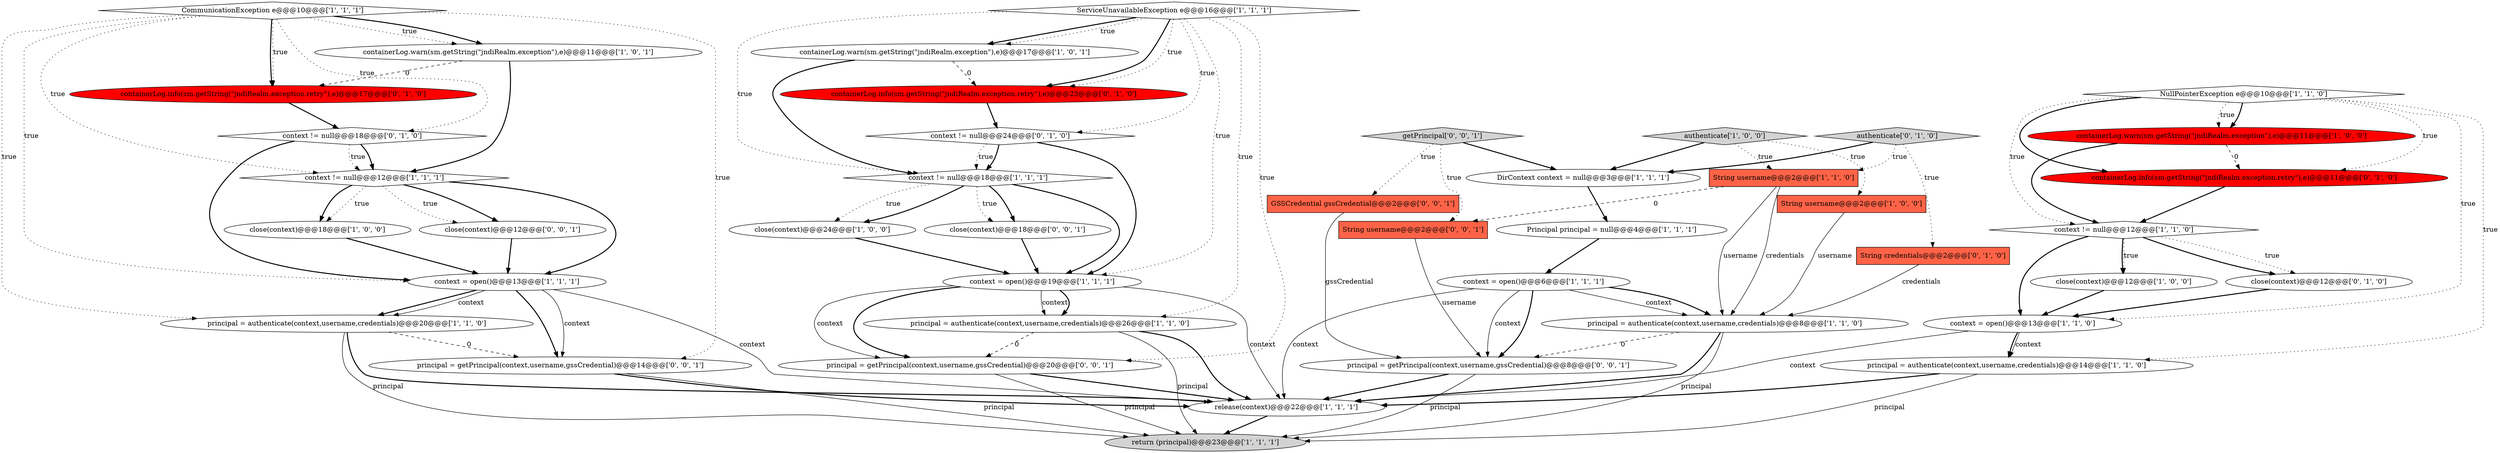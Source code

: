digraph {
15 [style = filled, label = "principal = authenticate(context,username,credentials)@@@20@@@['1', '1', '0']", fillcolor = white, shape = ellipse image = "AAA0AAABBB1BBB"];
5 [style = filled, label = "principal = authenticate(context,username,credentials)@@@26@@@['1', '1', '0']", fillcolor = white, shape = ellipse image = "AAA0AAABBB1BBB"];
25 [style = filled, label = "principal = authenticate(context,username,credentials)@@@8@@@['1', '1', '0']", fillcolor = white, shape = ellipse image = "AAA0AAABBB1BBB"];
17 [style = filled, label = "context != null@@@18@@@['1', '1', '1']", fillcolor = white, shape = diamond image = "AAA0AAABBB1BBB"];
33 [style = filled, label = "containerLog.info(sm.getString(\"jndiRealm.exception.retry\"),e)@@@17@@@['0', '1', '0']", fillcolor = red, shape = ellipse image = "AAA1AAABBB2BBB"];
3 [style = filled, label = "close(context)@@@24@@@['1', '0', '0']", fillcolor = white, shape = ellipse image = "AAA0AAABBB1BBB"];
41 [style = filled, label = "close(context)@@@18@@@['0', '0', '1']", fillcolor = white, shape = ellipse image = "AAA0AAABBB3BBB"];
23 [style = filled, label = "containerLog.warn(sm.getString(\"jndiRealm.exception\"),e)@@@11@@@['1', '0', '0']", fillcolor = red, shape = ellipse image = "AAA1AAABBB1BBB"];
7 [style = filled, label = "release(context)@@@22@@@['1', '1', '1']", fillcolor = white, shape = ellipse image = "AAA0AAABBB1BBB"];
10 [style = filled, label = "context = open()@@@19@@@['1', '1', '1']", fillcolor = white, shape = ellipse image = "AAA0AAABBB1BBB"];
39 [style = filled, label = "principal = getPrincipal(context,username,gssCredential)@@@8@@@['0', '0', '1']", fillcolor = white, shape = ellipse image = "AAA0AAABBB3BBB"];
34 [style = filled, label = "containerLog.info(sm.getString(\"jndiRealm.exception.retry\"),e)@@@23@@@['0', '1', '0']", fillcolor = red, shape = ellipse image = "AAA1AAABBB2BBB"];
11 [style = filled, label = "context = open()@@@6@@@['1', '1', '1']", fillcolor = white, shape = ellipse image = "AAA0AAABBB1BBB"];
9 [style = filled, label = "context != null@@@12@@@['1', '1', '0']", fillcolor = white, shape = diamond image = "AAA0AAABBB1BBB"];
28 [style = filled, label = "containerLog.info(sm.getString(\"jndiRealm.exception.retry\"),e)@@@11@@@['0', '1', '0']", fillcolor = red, shape = ellipse image = "AAA1AAABBB2BBB"];
30 [style = filled, label = "context != null@@@18@@@['0', '1', '0']", fillcolor = white, shape = diamond image = "AAA0AAABBB2BBB"];
4 [style = filled, label = "close(context)@@@18@@@['1', '0', '0']", fillcolor = white, shape = ellipse image = "AAA0AAABBB1BBB"];
40 [style = filled, label = "getPrincipal['0', '0', '1']", fillcolor = lightgray, shape = diamond image = "AAA0AAABBB3BBB"];
26 [style = filled, label = "CommunicationException e@@@10@@@['1', '1', '1']", fillcolor = white, shape = diamond image = "AAA0AAABBB1BBB"];
22 [style = filled, label = "containerLog.warn(sm.getString(\"jndiRealm.exception\"),e)@@@11@@@['1', '0', '1']", fillcolor = white, shape = ellipse image = "AAA0AAABBB1BBB"];
14 [style = filled, label = "context != null@@@12@@@['1', '1', '1']", fillcolor = white, shape = diamond image = "AAA0AAABBB1BBB"];
21 [style = filled, label = "String username@@@2@@@['1', '1', '0']", fillcolor = tomato, shape = box image = "AAA0AAABBB1BBB"];
0 [style = filled, label = "context = open()@@@13@@@['1', '1', '0']", fillcolor = white, shape = ellipse image = "AAA0AAABBB1BBB"];
37 [style = filled, label = "GSSCredential gssCredential@@@2@@@['0', '0', '1']", fillcolor = tomato, shape = box image = "AAA0AAABBB3BBB"];
19 [style = filled, label = "Principal principal = null@@@4@@@['1', '1', '1']", fillcolor = white, shape = ellipse image = "AAA0AAABBB1BBB"];
35 [style = filled, label = "principal = getPrincipal(context,username,gssCredential)@@@14@@@['0', '0', '1']", fillcolor = white, shape = ellipse image = "AAA0AAABBB3BBB"];
27 [style = filled, label = "authenticate['0', '1', '0']", fillcolor = lightgray, shape = diamond image = "AAA0AAABBB2BBB"];
1 [style = filled, label = "containerLog.warn(sm.getString(\"jndiRealm.exception\"),e)@@@17@@@['1', '0', '1']", fillcolor = white, shape = ellipse image = "AAA0AAABBB1BBB"];
20 [style = filled, label = "authenticate['1', '0', '0']", fillcolor = lightgray, shape = diamond image = "AAA0AAABBB1BBB"];
16 [style = filled, label = "NullPointerException e@@@10@@@['1', '1', '0']", fillcolor = white, shape = diamond image = "AAA0AAABBB1BBB"];
12 [style = filled, label = "String username@@@2@@@['1', '0', '0']", fillcolor = tomato, shape = box image = "AAA0AAABBB1BBB"];
38 [style = filled, label = "String username@@@2@@@['0', '0', '1']", fillcolor = tomato, shape = box image = "AAA0AAABBB3BBB"];
2 [style = filled, label = "principal = authenticate(context,username,credentials)@@@14@@@['1', '1', '0']", fillcolor = white, shape = ellipse image = "AAA0AAABBB1BBB"];
31 [style = filled, label = "String credentials@@@2@@@['0', '1', '0']", fillcolor = tomato, shape = box image = "AAA0AAABBB2BBB"];
13 [style = filled, label = "context = open()@@@13@@@['1', '1', '1']", fillcolor = white, shape = ellipse image = "AAA0AAABBB1BBB"];
6 [style = filled, label = "close(context)@@@12@@@['1', '0', '0']", fillcolor = white, shape = ellipse image = "AAA0AAABBB1BBB"];
29 [style = filled, label = "close(context)@@@12@@@['0', '1', '0']", fillcolor = white, shape = ellipse image = "AAA0AAABBB2BBB"];
18 [style = filled, label = "DirContext context = null@@@3@@@['1', '1', '1']", fillcolor = white, shape = ellipse image = "AAA0AAABBB1BBB"];
8 [style = filled, label = "return (principal)@@@23@@@['1', '1', '1']", fillcolor = lightgray, shape = ellipse image = "AAA0AAABBB1BBB"];
36 [style = filled, label = "close(context)@@@12@@@['0', '0', '1']", fillcolor = white, shape = ellipse image = "AAA0AAABBB3BBB"];
32 [style = filled, label = "context != null@@@24@@@['0', '1', '0']", fillcolor = white, shape = diamond image = "AAA0AAABBB2BBB"];
42 [style = filled, label = "principal = getPrincipal(context,username,gssCredential)@@@20@@@['0', '0', '1']", fillcolor = white, shape = ellipse image = "AAA0AAABBB3BBB"];
24 [style = filled, label = "ServiceUnavailableException e@@@16@@@['1', '1', '1']", fillcolor = white, shape = diamond image = "AAA0AAABBB1BBB"];
11->25 [style = solid, label="context"];
16->9 [style = dotted, label="true"];
30->13 [style = bold, label=""];
5->8 [style = solid, label="principal"];
24->17 [style = dotted, label="true"];
23->28 [style = dashed, label="0"];
29->0 [style = bold, label=""];
28->9 [style = bold, label=""];
24->34 [style = bold, label=""];
19->11 [style = bold, label=""];
26->22 [style = dotted, label="true"];
26->13 [style = dotted, label="true"];
21->25 [style = solid, label="credentials"];
7->8 [style = bold, label=""];
40->37 [style = dotted, label="true"];
26->22 [style = bold, label=""];
10->42 [style = solid, label="context"];
9->6 [style = bold, label=""];
26->30 [style = dotted, label="true"];
24->42 [style = dotted, label="true"];
30->14 [style = bold, label=""];
34->32 [style = bold, label=""];
32->17 [style = dotted, label="true"];
9->29 [style = bold, label=""];
35->7 [style = bold, label=""];
24->5 [style = dotted, label="true"];
38->39 [style = solid, label="username"];
11->25 [style = bold, label=""];
25->8 [style = solid, label="principal"];
17->41 [style = bold, label=""];
1->34 [style = dashed, label="0"];
18->19 [style = bold, label=""];
27->21 [style = dotted, label="true"];
0->2 [style = solid, label="context"];
25->7 [style = bold, label=""];
32->10 [style = bold, label=""];
17->3 [style = dotted, label="true"];
11->39 [style = solid, label="context"];
1->17 [style = bold, label=""];
20->18 [style = bold, label=""];
10->7 [style = solid, label="context"];
3->10 [style = bold, label=""];
39->7 [style = bold, label=""];
26->14 [style = dotted, label="true"];
24->34 [style = dotted, label="true"];
33->30 [style = bold, label=""];
0->7 [style = solid, label="context"];
5->7 [style = bold, label=""];
42->7 [style = bold, label=""];
13->15 [style = bold, label=""];
22->14 [style = bold, label=""];
14->4 [style = dotted, label="true"];
32->17 [style = bold, label=""];
37->39 [style = solid, label="gssCredential"];
14->4 [style = bold, label=""];
13->15 [style = solid, label="context"];
14->36 [style = bold, label=""];
42->8 [style = solid, label="principal"];
17->10 [style = bold, label=""];
27->18 [style = bold, label=""];
24->32 [style = dotted, label="true"];
26->33 [style = dotted, label="true"];
39->8 [style = solid, label="principal"];
13->7 [style = solid, label="context"];
22->33 [style = dashed, label="0"];
4->13 [style = bold, label=""];
5->42 [style = dashed, label="0"];
40->38 [style = dotted, label="true"];
21->38 [style = dashed, label="0"];
16->23 [style = bold, label=""];
41->10 [style = bold, label=""];
10->5 [style = solid, label="context"];
2->8 [style = solid, label="principal"];
30->14 [style = dotted, label="true"];
15->35 [style = dashed, label="0"];
36->13 [style = bold, label=""];
10->5 [style = bold, label=""];
27->31 [style = dotted, label="true"];
12->25 [style = solid, label="username"];
26->15 [style = dotted, label="true"];
17->3 [style = bold, label=""];
26->35 [style = dotted, label="true"];
14->13 [style = bold, label=""];
24->1 [style = bold, label=""];
21->25 [style = solid, label="username"];
25->39 [style = dashed, label="0"];
24->1 [style = dotted, label="true"];
17->41 [style = dotted, label="true"];
9->29 [style = dotted, label="true"];
16->2 [style = dotted, label="true"];
9->0 [style = bold, label=""];
15->7 [style = bold, label=""];
0->2 [style = bold, label=""];
15->8 [style = solid, label="principal"];
35->8 [style = solid, label="principal"];
40->18 [style = bold, label=""];
6->0 [style = bold, label=""];
20->21 [style = dotted, label="true"];
9->6 [style = dotted, label="true"];
16->23 [style = dotted, label="true"];
14->36 [style = dotted, label="true"];
24->10 [style = dotted, label="true"];
31->25 [style = solid, label="credentials"];
16->28 [style = bold, label=""];
16->0 [style = dotted, label="true"];
13->35 [style = solid, label="context"];
10->42 [style = bold, label=""];
11->39 [style = bold, label=""];
20->12 [style = dotted, label="true"];
2->7 [style = bold, label=""];
11->7 [style = solid, label="context"];
16->28 [style = dotted, label="true"];
23->9 [style = bold, label=""];
26->33 [style = bold, label=""];
13->35 [style = bold, label=""];
}
